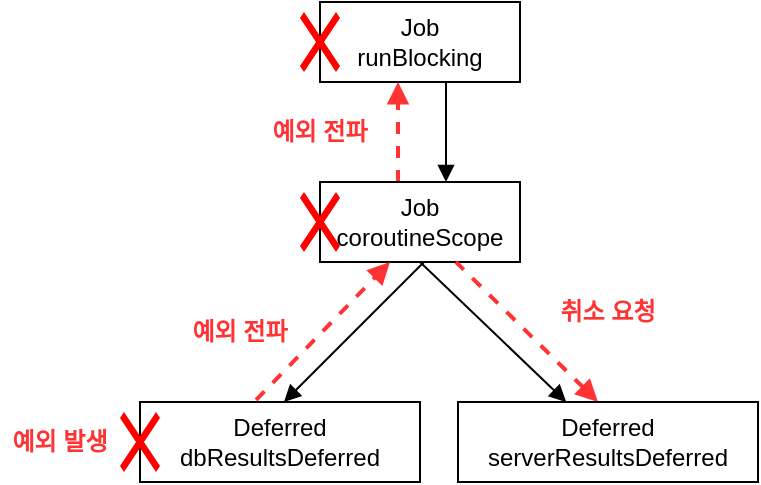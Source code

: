 <mxfile version="26.1.1">
  <diagram name="Page-1" id="G5JnYchwRmtEGHG9JDSF">
    <mxGraphModel dx="1114" dy="878" grid="1" gridSize="10" guides="1" tooltips="1" connect="1" arrows="1" fold="1" page="1" pageScale="1" pageWidth="827" pageHeight="1169" math="0" shadow="0">
      <root>
        <mxCell id="0" />
        <mxCell id="1" parent="0" />
        <mxCell id="GwuaM5JyCtkKs0PQCqXI-1" style="edgeStyle=orthogonalEdgeStyle;rounded=0;orthogonalLoop=1;jettySize=auto;html=1;entryX=0.5;entryY=0;entryDx=0;entryDy=0;endArrow=block;endFill=1;" edge="1" parent="1">
          <mxGeometry relative="1" as="geometry">
            <mxPoint x="343" y="160" as="sourcePoint" />
            <mxPoint x="343" y="210" as="targetPoint" />
          </mxGeometry>
        </mxCell>
        <mxCell id="GwuaM5JyCtkKs0PQCqXI-2" value="Job&lt;div&gt;runBlocking&lt;/div&gt;" style="rounded=0;whiteSpace=wrap;html=1;" vertex="1" parent="1">
          <mxGeometry x="280" y="120" width="100" height="40" as="geometry" />
        </mxCell>
        <mxCell id="GwuaM5JyCtkKs0PQCqXI-3" style="rounded=0;orthogonalLoop=1;jettySize=auto;html=1;entryX=0.5;entryY=0;entryDx=0;entryDy=0;endArrow=block;endFill=1;exitX=0.5;exitY=1;exitDx=0;exitDy=0;" edge="1" parent="1">
          <mxGeometry relative="1" as="geometry">
            <mxPoint x="332" y="250" as="sourcePoint" />
            <mxPoint x="262" y="320" as="targetPoint" />
          </mxGeometry>
        </mxCell>
        <mxCell id="GwuaM5JyCtkKs0PQCqXI-4" style="rounded=0;orthogonalLoop=1;jettySize=auto;html=1;endArrow=block;endFill=1;exitX=0.5;exitY=1;exitDx=0;exitDy=0;" edge="1" parent="1" source="GwuaM5JyCtkKs0PQCqXI-5" target="GwuaM5JyCtkKs0PQCqXI-7">
          <mxGeometry relative="1" as="geometry" />
        </mxCell>
        <mxCell id="GwuaM5JyCtkKs0PQCqXI-10" style="edgeStyle=orthogonalEdgeStyle;rounded=0;orthogonalLoop=1;jettySize=auto;html=1;entryX=0.5;entryY=1;entryDx=0;entryDy=0;endArrow=block;endFill=1;dashed=1;strokeColor=#FF3333;strokeWidth=2;" edge="1" parent="1">
          <mxGeometry relative="1" as="geometry">
            <mxPoint x="319" y="210" as="sourcePoint" />
            <mxPoint x="319" y="160" as="targetPoint" />
          </mxGeometry>
        </mxCell>
        <mxCell id="GwuaM5JyCtkKs0PQCqXI-5" value="Job&lt;div&gt;coroutineScope&lt;/div&gt;" style="rounded=0;whiteSpace=wrap;html=1;" vertex="1" parent="1">
          <mxGeometry x="280" y="210" width="100" height="40" as="geometry" />
        </mxCell>
        <mxCell id="GwuaM5JyCtkKs0PQCqXI-8" style="rounded=0;orthogonalLoop=1;jettySize=auto;html=1;entryX=0.25;entryY=1;entryDx=0;entryDy=0;exitX=0.443;exitY=-0.025;exitDx=0;exitDy=0;exitPerimeter=0;endArrow=block;endFill=1;dashed=1;strokeColor=#FF3333;strokeWidth=2;" edge="1" parent="1">
          <mxGeometry relative="1" as="geometry">
            <mxPoint x="248.02" y="319" as="sourcePoint" />
            <mxPoint x="315" y="250" as="targetPoint" />
          </mxGeometry>
        </mxCell>
        <mxCell id="GwuaM5JyCtkKs0PQCqXI-6" value="Deferred&lt;div&gt;dbResultsDeferred&lt;/div&gt;" style="rounded=0;whiteSpace=wrap;html=1;" vertex="1" parent="1">
          <mxGeometry x="190" y="320" width="140" height="40" as="geometry" />
        </mxCell>
        <mxCell id="GwuaM5JyCtkKs0PQCqXI-9" style="rounded=0;orthogonalLoop=1;jettySize=auto;html=1;entryX=0.67;entryY=0.95;entryDx=0;entryDy=0;exitX=0.46;exitY=-0.05;exitDx=0;exitDy=0;exitPerimeter=0;entryPerimeter=0;startArrow=block;startFill=1;endArrow=none;dashed=1;strokeColor=#FF3333;strokeWidth=2;" edge="1" parent="1">
          <mxGeometry relative="1" as="geometry">
            <mxPoint x="419" y="320" as="sourcePoint" />
            <mxPoint x="348" y="250" as="targetPoint" />
          </mxGeometry>
        </mxCell>
        <mxCell id="GwuaM5JyCtkKs0PQCqXI-7" value="Deferred&lt;div&gt;serverResultsDeferred&lt;/div&gt;" style="rounded=0;whiteSpace=wrap;html=1;" vertex="1" parent="1">
          <mxGeometry x="349" y="320" width="150" height="40" as="geometry" />
        </mxCell>
        <mxCell id="GwuaM5JyCtkKs0PQCqXI-11" value="예외 발생" style="text;html=1;align=center;verticalAlign=middle;whiteSpace=wrap;rounded=0;fontColor=#FF3333;fontStyle=1" vertex="1" parent="1">
          <mxGeometry x="120" y="325" width="60" height="30" as="geometry" />
        </mxCell>
        <mxCell id="GwuaM5JyCtkKs0PQCqXI-12" value="" style="shape=mxgraph.mockup.markup.redX;fillColor=#ff0000;html=1;shadow=0;whiteSpace=wrap;strokeColor=none;" vertex="1" parent="1">
          <mxGeometry x="180" y="325" width="20" height="30" as="geometry" />
        </mxCell>
        <mxCell id="GwuaM5JyCtkKs0PQCqXI-13" value="" style="shape=mxgraph.mockup.markup.redX;fillColor=#ff0000;html=1;shadow=0;whiteSpace=wrap;strokeColor=none;" vertex="1" parent="1">
          <mxGeometry x="270" y="215" width="20" height="30" as="geometry" />
        </mxCell>
        <mxCell id="GwuaM5JyCtkKs0PQCqXI-14" value="" style="shape=mxgraph.mockup.markup.redX;fillColor=#ff0000;html=1;shadow=0;whiteSpace=wrap;strokeColor=none;" vertex="1" parent="1">
          <mxGeometry x="270" y="125" width="20" height="30" as="geometry" />
        </mxCell>
        <mxCell id="GwuaM5JyCtkKs0PQCqXI-15" value="예외 전파" style="text;html=1;align=center;verticalAlign=middle;whiteSpace=wrap;rounded=0;fontColor=#FF3333;fontStyle=1" vertex="1" parent="1">
          <mxGeometry x="210" y="270" width="60" height="30" as="geometry" />
        </mxCell>
        <mxCell id="GwuaM5JyCtkKs0PQCqXI-16" value="예외 전파" style="text;html=1;align=center;verticalAlign=middle;whiteSpace=wrap;rounded=0;fontColor=#FF3333;fontStyle=1" vertex="1" parent="1">
          <mxGeometry x="250" y="170" width="60" height="30" as="geometry" />
        </mxCell>
        <mxCell id="GwuaM5JyCtkKs0PQCqXI-17" value="취소 요청" style="text;html=1;align=center;verticalAlign=middle;whiteSpace=wrap;rounded=0;fontColor=#FF3333;fontStyle=1" vertex="1" parent="1">
          <mxGeometry x="394" y="260" width="60" height="30" as="geometry" />
        </mxCell>
      </root>
    </mxGraphModel>
  </diagram>
</mxfile>
